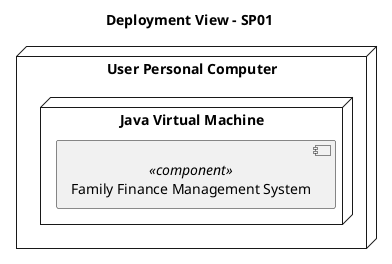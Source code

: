 @startuml

title Deployment View - SP01

node "User Personal Computer" {
    node "Java Virtual Machine" {
        component "Family Finance Management System" <<component>> {
        }
    }
}

@enduml